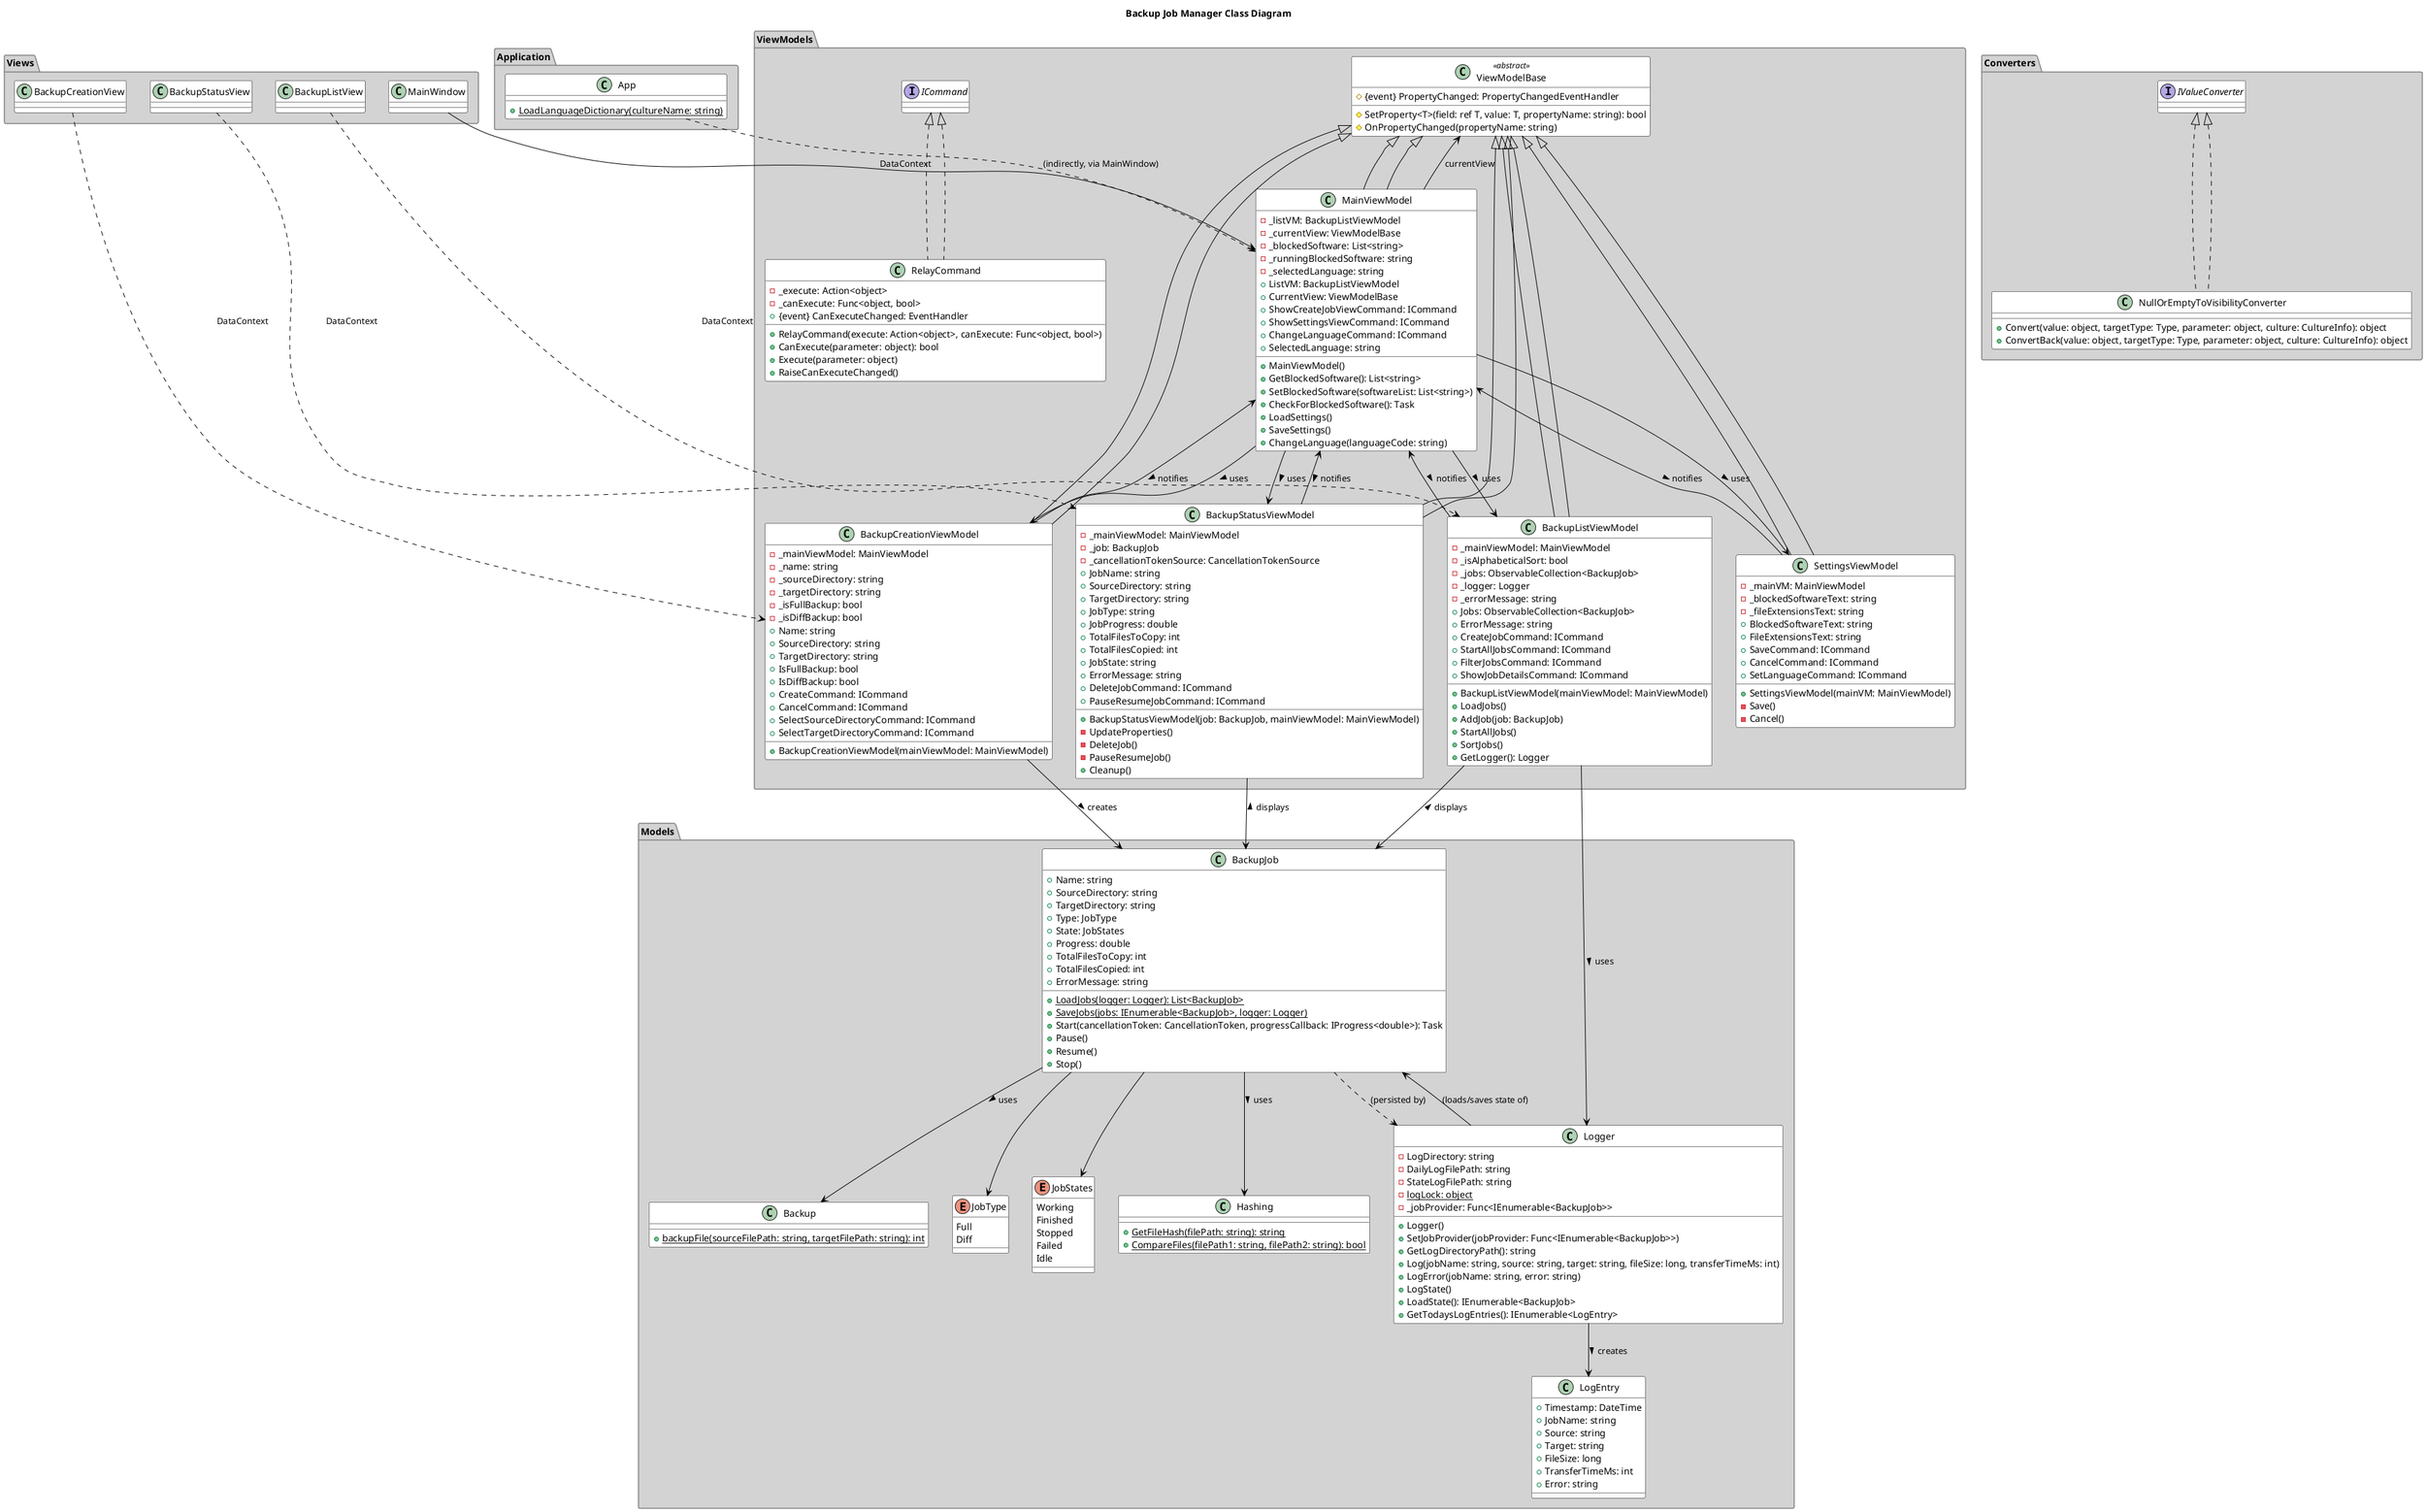 @startuml Backup Job Manager Class Diagram

' Define styles
skinparam class {
  BackgroundColor White
  ArrowColor Black
  BorderColor Black
}

skinparam package {
  BackgroundColor LightGray
  BorderColor Gray
}

title "Backup Job Manager Class Diagram"

' MVVM Packages
package "Models" {
  class Backup {
    + {static} backupFile(sourceFilePath: string, targetFilePath: string): int
  }

  class BackupJob {
    + Name: string
    + SourceDirectory: string
    + TargetDirectory: string
    + Type: JobType
    + State: JobStates
    + Progress: double
    + TotalFilesToCopy: int
    + TotalFilesCopied: int
    + ErrorMessage: string
    + {static} LoadJobs(logger: Logger): List<BackupJob>
    + {static} SaveJobs(jobs: IEnumerable<BackupJob>, logger: Logger)
    + Start(cancellationToken: CancellationToken, progressCallback: IProgress<double>): Task
    + Pause()
    + Resume()
    + Stop()
  }

  enum JobType {
    Full
    Diff
  }

  enum JobStates {
    Working
    Finished
    Stopped
    Failed
    Idle
  }

  class Hashing {
    + {static} GetFileHash(filePath: string): string
    + {static} CompareFiles(filePath1: string, filePath2: string): bool
  }

  class Logger {
    - LogDirectory: string
    - DailyLogFilePath: string
    - StateLogFilePath: string
    - {static} logLock: object
    - _jobProvider: Func<IEnumerable<BackupJob>>
    + Logger()
    + SetJobProvider(jobProvider: Func<IEnumerable<BackupJob>>)
    + GetLogDirectoryPath(): string
    + Log(jobName: string, source: string, target: string, fileSize: long, transferTimeMs: int)
    + LogError(jobName: string, error: string)
    + LogState()
    + LoadState(): IEnumerable<BackupJob>
    + GetTodaysLogEntries(): IEnumerable<LogEntry>
  }

  class LogEntry {
    + Timestamp: DateTime
    + JobName: string
    + Source: string
    + Target: string
    + FileSize: long
    + TransferTimeMs: int
    + Error: string
  }
}

package "ViewModels" {
  class ViewModelBase <<abstract>> {
    # {event} PropertyChanged: PropertyChangedEventHandler
    # SetProperty<T>(field: ref T, value: T, propertyName: string): bool
    # OnPropertyChanged(propertyName: string)
  }

  class MainViewModel extends ViewModelBase {
    - _listVM: BackupListViewModel
    - _currentView: ViewModelBase
    - _blockedSoftware: List<string>
    - _runningBlockedSoftware: string
    - _selectedLanguage: string
    + ListVM: BackupListViewModel
    + CurrentView: ViewModelBase
    + ShowCreateJobViewCommand: ICommand
    + ShowSettingsViewCommand: ICommand
    + ChangeLanguageCommand: ICommand
    + SelectedLanguage: string
    + MainViewModel()
    + GetBlockedSoftware(): List<string>
    + SetBlockedSoftware(softwareList: List<string>)
    + CheckForBlockedSoftware(): Task
    + LoadSettings()
    + SaveSettings()
    + ChangeLanguage(languageCode: string)
  }

  class BackupListViewModel extends ViewModelBase {
    - _mainViewModel: MainViewModel
    - _isAlphabeticalSort: bool
    - _jobs: ObservableCollection<BackupJob>
    - _logger: Logger
    - _errorMessage: string
    + Jobs: ObservableCollection<BackupJob>
    + ErrorMessage: string
    + CreateJobCommand: ICommand
    + StartAllJobsCommand: ICommand
    + FilterJobsCommand: ICommand
    + ShowJobDetailsCommand: ICommand
    + BackupListViewModel(mainViewModel: MainViewModel)
    + LoadJobs()
    + AddJob(job: BackupJob)
    + StartAllJobs()
    + SortJobs()
    + GetLogger(): Logger
  }

  class BackupCreationViewModel extends ViewModelBase {
    - _mainViewModel: MainViewModel
    - _name: string
    - _sourceDirectory: string
    - _targetDirectory: string
    - _isFullBackup: bool
    - _isDiffBackup: bool
    + Name: string
    + SourceDirectory: string
    + TargetDirectory: string
    + IsFullBackup: bool
    + IsDiffBackup: bool
    + CreateCommand: ICommand
    + CancelCommand: ICommand
    + SelectSourceDirectoryCommand: ICommand
    + SelectTargetDirectoryCommand: ICommand
    + BackupCreationViewModel(mainViewModel: MainViewModel)
  }

  class BackupStatusViewModel extends ViewModelBase {
    - _mainViewModel: MainViewModel
    - _job: BackupJob
    - _cancellationTokenSource: CancellationTokenSource
    + JobName: string
    + SourceDirectory: string
    + TargetDirectory: string
    + JobType: string
    + JobProgress: double
    + TotalFilesToCopy: int
    + TotalFilesCopied: int
    + JobState: string
    + ErrorMessage: string
    + DeleteJobCommand: ICommand
    + PauseResumeJobCommand: ICommand
    + BackupStatusViewModel(job: BackupJob, mainViewModel: MainViewModel)
    - UpdateProperties()
    - DeleteJob()
    - PauseResumeJob()
    + Cleanup()
  }

  class SettingsViewModel extends ViewModelBase {
    - _mainVM: MainViewModel
    - _blockedSoftwareText: string
    - _fileExtensionsText: string
    + BlockedSoftwareText: string
    + FileExtensionsText: string
    + SaveCommand: ICommand
    + CancelCommand: ICommand
    + SetLanguageCommand: ICommand
    + SettingsViewModel(mainVM: MainViewModel)
    - Save()
    - Cancel()
  }

  class RelayCommand implements ICommand {
    - _execute: Action<object>
    - _canExecute: Func<object, bool>
    + RelayCommand(execute: Action<object>, canExecute: Func<object, bool>)
    + {event} CanExecuteChanged: EventHandler
    + CanExecute(parameter: object): bool
    + Execute(parameter: object)
    + RaiseCanExecuteChanged()
  }
}

package "Views" {
  class MainWindow {
  }
  class BackupListView {
  }
  class BackupCreationView {
  }
  class BackupStatusView {
  }
}

package "Converters" {
  class NullOrEmptyToVisibilityConverter implements IValueConverter {
    + Convert(value: object, targetType: Type, parameter: object, culture: CultureInfo): object
    + ConvertBack(value: object, targetType: Type, parameter: object, culture: CultureInfo): object
  }
}

package "Application" {
 class App {
    + {static} LoadLanguageDictionary(cultureName: string)
 }
}

' Relationships
MainViewModel --> BackupListViewModel : uses >
MainViewModel --> ViewModelBase : currentView
MainViewModel --> SettingsViewModel : uses >
MainViewModel --> BackupCreationViewModel : uses >
MainViewModel --> BackupStatusViewModel : uses >

BackupListViewModel --> BackupJob : displays <
BackupListViewModel --> MainViewModel : notifies <
BackupListViewModel --> Logger : uses >

BackupCreationViewModel --> MainViewModel : notifies <
BackupCreationViewModel --> BackupJob : creates >

BackupStatusViewModel --> BackupJob : displays <
BackupStatusViewModel --> MainViewModel : notifies <

SettingsViewModel --> MainViewModel : notifies <

BackupJob --> JobType
BackupJob --> JobStates
BackupJob --> Hashing : uses >
BackupJob --> Backup : uses >
BackupJob ..> Logger : (persisted by)

Logger --> BackupJob : (loads/saves state of)
Logger --> LogEntry : creates >

MainWindow --> MainViewModel : DataContext

BackupListView ..> BackupListViewModel : DataContext
BackupCreationView ..> BackupCreationViewModel : DataContext
BackupStatusView ..> BackupStatusViewModel : DataContext

App ..> MainViewModel : (indirectly, via MainWindow)

ViewModelBase <|-- MainViewModel
ViewModelBase <|-- BackupListViewModel
ViewModelBase <|-- BackupCreationViewModel
ViewModelBase <|-- BackupStatusViewModel
ViewModelBase <|-- SettingsViewModel

ICommand <|.. RelayCommand
IValueConverter <|.. NullOrEmptyToVisibilityConverter

@enduml